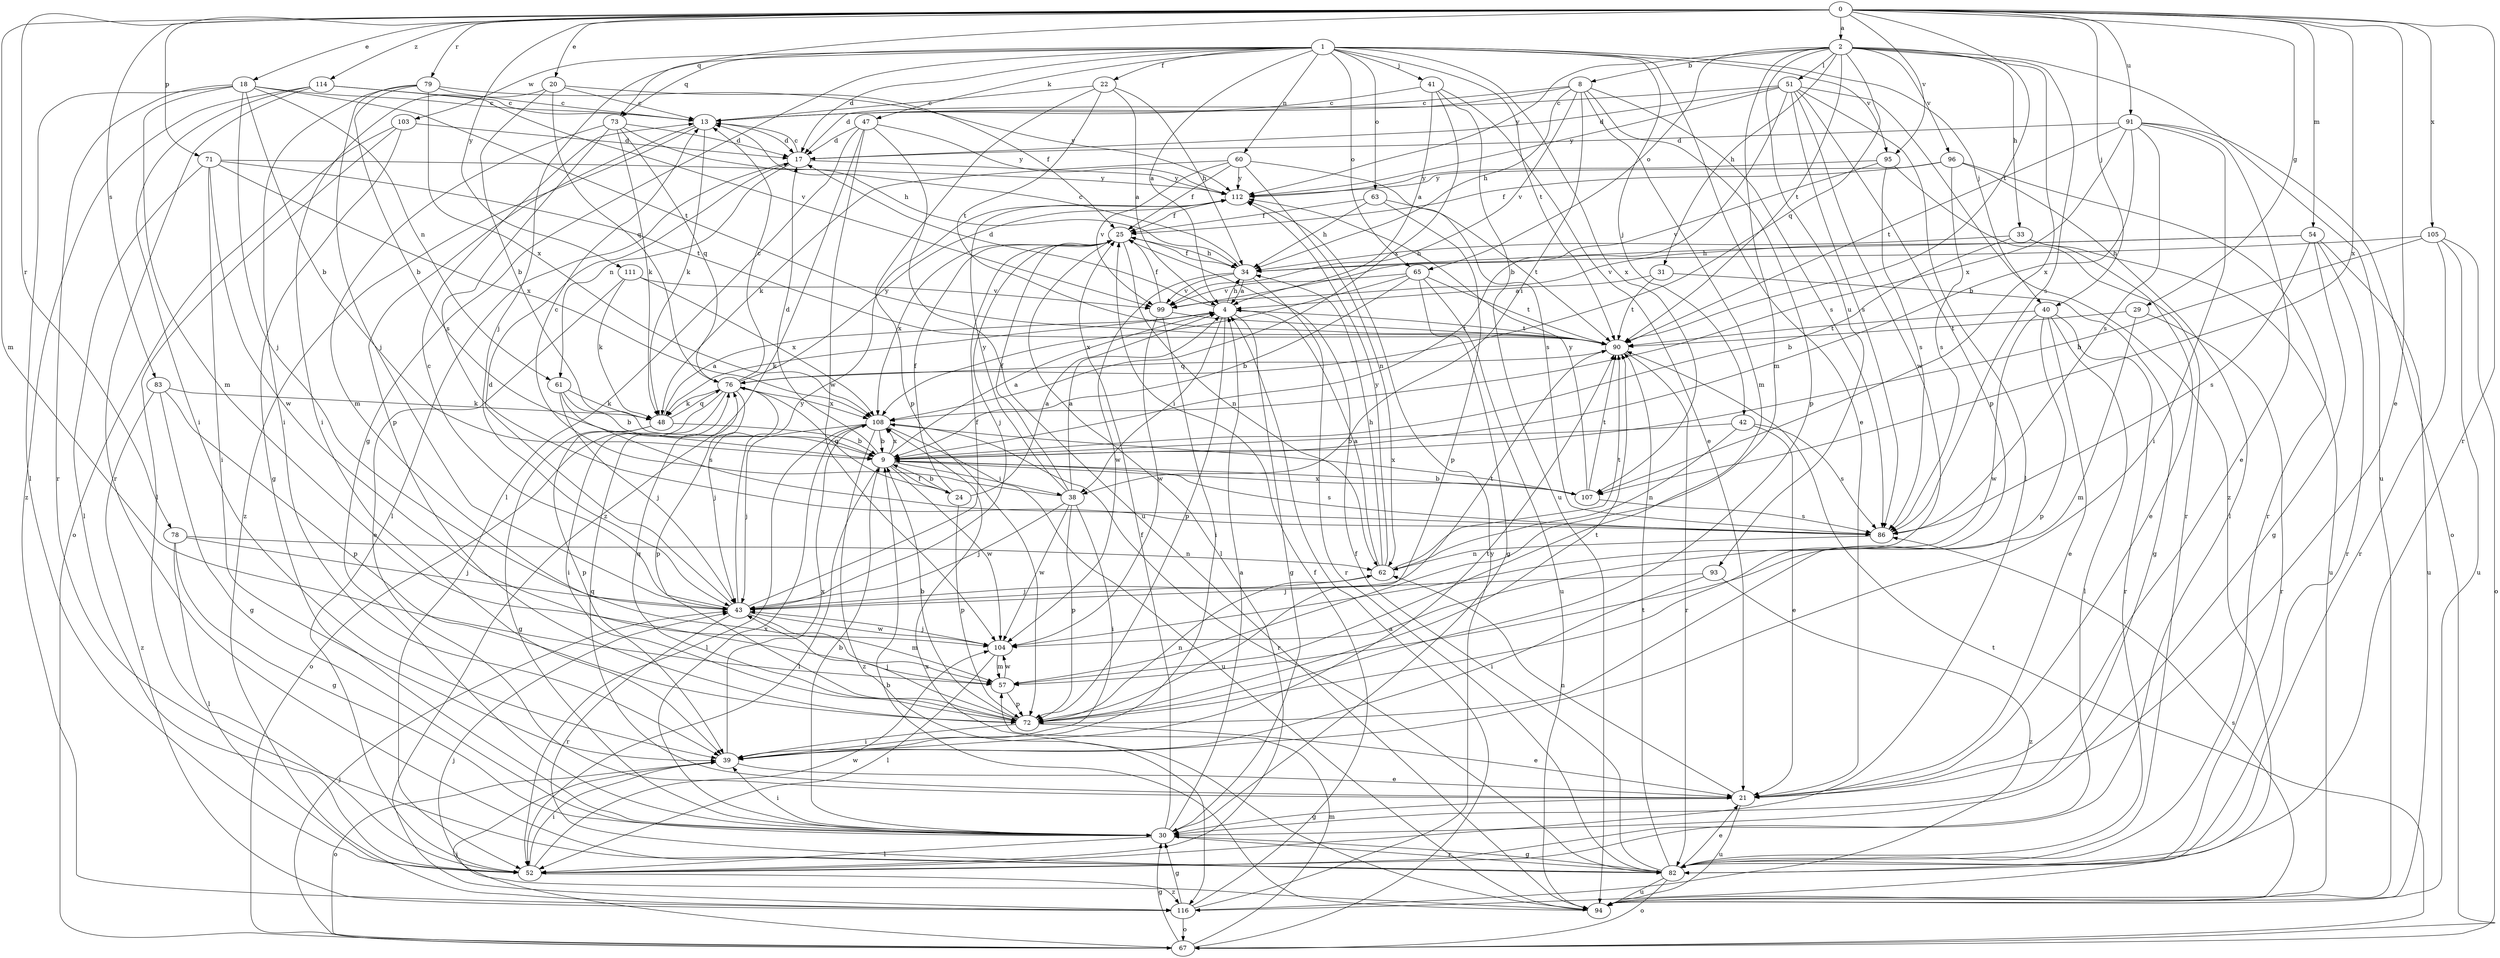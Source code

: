 strict digraph  {
0;
1;
2;
4;
8;
9;
13;
17;
18;
20;
21;
22;
24;
25;
29;
30;
31;
33;
34;
38;
39;
40;
41;
42;
43;
47;
48;
51;
52;
54;
57;
60;
61;
62;
63;
65;
67;
71;
72;
73;
76;
78;
79;
82;
83;
86;
90;
91;
93;
94;
95;
96;
99;
103;
104;
105;
107;
108;
111;
112;
114;
116;
0 -> 2  [label=a];
0 -> 18  [label=e];
0 -> 20  [label=e];
0 -> 21  [label=e];
0 -> 29  [label=g];
0 -> 40  [label=j];
0 -> 54  [label=m];
0 -> 57  [label=m];
0 -> 71  [label=p];
0 -> 73  [label=q];
0 -> 78  [label=r];
0 -> 79  [label=r];
0 -> 82  [label=r];
0 -> 83  [label=s];
0 -> 90  [label=t];
0 -> 91  [label=u];
0 -> 95  [label=v];
0 -> 105  [label=x];
0 -> 107  [label=x];
0 -> 111  [label=y];
0 -> 114  [label=z];
1 -> 4  [label=a];
1 -> 17  [label=d];
1 -> 21  [label=e];
1 -> 22  [label=f];
1 -> 30  [label=g];
1 -> 40  [label=j];
1 -> 41  [label=j];
1 -> 42  [label=j];
1 -> 43  [label=j];
1 -> 47  [label=k];
1 -> 60  [label=n];
1 -> 63  [label=o];
1 -> 65  [label=o];
1 -> 73  [label=q];
1 -> 90  [label=t];
1 -> 95  [label=v];
1 -> 103  [label=w];
1 -> 107  [label=x];
2 -> 8  [label=b];
2 -> 31  [label=h];
2 -> 33  [label=h];
2 -> 51  [label=l];
2 -> 57  [label=m];
2 -> 65  [label=o];
2 -> 76  [label=q];
2 -> 86  [label=s];
2 -> 90  [label=t];
2 -> 93  [label=u];
2 -> 94  [label=u];
2 -> 96  [label=v];
2 -> 107  [label=x];
2 -> 112  [label=y];
4 -> 17  [label=d];
4 -> 30  [label=g];
4 -> 34  [label=h];
4 -> 38  [label=i];
4 -> 48  [label=k];
4 -> 72  [label=p];
4 -> 90  [label=t];
8 -> 13  [label=c];
8 -> 17  [label=d];
8 -> 34  [label=h];
8 -> 38  [label=i];
8 -> 57  [label=m];
8 -> 72  [label=p];
8 -> 86  [label=s];
8 -> 99  [label=v];
9 -> 4  [label=a];
9 -> 17  [label=d];
9 -> 24  [label=f];
9 -> 38  [label=i];
9 -> 52  [label=l];
9 -> 86  [label=s];
9 -> 104  [label=w];
9 -> 107  [label=x];
9 -> 108  [label=x];
13 -> 17  [label=d];
13 -> 48  [label=k];
13 -> 72  [label=p];
13 -> 116  [label=z];
17 -> 13  [label=c];
17 -> 52  [label=l];
17 -> 61  [label=n];
17 -> 112  [label=y];
18 -> 9  [label=b];
18 -> 13  [label=c];
18 -> 43  [label=j];
18 -> 52  [label=l];
18 -> 57  [label=m];
18 -> 61  [label=n];
18 -> 82  [label=r];
18 -> 90  [label=t];
20 -> 9  [label=b];
20 -> 13  [label=c];
20 -> 25  [label=f];
20 -> 39  [label=i];
20 -> 76  [label=q];
21 -> 30  [label=g];
21 -> 62  [label=n];
21 -> 76  [label=q];
21 -> 94  [label=u];
22 -> 4  [label=a];
22 -> 13  [label=c];
22 -> 34  [label=h];
22 -> 72  [label=p];
22 -> 90  [label=t];
24 -> 4  [label=a];
24 -> 9  [label=b];
24 -> 25  [label=f];
24 -> 72  [label=p];
24 -> 76  [label=q];
25 -> 34  [label=h];
25 -> 43  [label=j];
25 -> 52  [label=l];
25 -> 62  [label=n];
25 -> 108  [label=x];
29 -> 57  [label=m];
29 -> 82  [label=r];
29 -> 90  [label=t];
30 -> 4  [label=a];
30 -> 9  [label=b];
30 -> 25  [label=f];
30 -> 39  [label=i];
30 -> 52  [label=l];
30 -> 82  [label=r];
30 -> 108  [label=x];
31 -> 4  [label=a];
31 -> 30  [label=g];
31 -> 90  [label=t];
33 -> 9  [label=b];
33 -> 21  [label=e];
33 -> 34  [label=h];
33 -> 94  [label=u];
34 -> 4  [label=a];
34 -> 13  [label=c];
34 -> 25  [label=f];
34 -> 82  [label=r];
34 -> 99  [label=v];
34 -> 104  [label=w];
38 -> 4  [label=a];
38 -> 13  [label=c];
38 -> 25  [label=f];
38 -> 39  [label=i];
38 -> 43  [label=j];
38 -> 72  [label=p];
38 -> 104  [label=w];
38 -> 112  [label=y];
39 -> 21  [label=e];
39 -> 67  [label=o];
39 -> 90  [label=t];
39 -> 108  [label=x];
40 -> 21  [label=e];
40 -> 52  [label=l];
40 -> 72  [label=p];
40 -> 82  [label=r];
40 -> 90  [label=t];
40 -> 104  [label=w];
41 -> 4  [label=a];
41 -> 13  [label=c];
41 -> 21  [label=e];
41 -> 94  [label=u];
41 -> 108  [label=x];
42 -> 9  [label=b];
42 -> 21  [label=e];
42 -> 62  [label=n];
42 -> 86  [label=s];
43 -> 13  [label=c];
43 -> 17  [label=d];
43 -> 25  [label=f];
43 -> 57  [label=m];
43 -> 82  [label=r];
43 -> 90  [label=t];
43 -> 104  [label=w];
43 -> 112  [label=y];
47 -> 17  [label=d];
47 -> 52  [label=l];
47 -> 94  [label=u];
47 -> 104  [label=w];
47 -> 112  [label=y];
47 -> 116  [label=z];
48 -> 4  [label=a];
48 -> 9  [label=b];
48 -> 30  [label=g];
48 -> 72  [label=p];
48 -> 76  [label=q];
51 -> 9  [label=b];
51 -> 13  [label=c];
51 -> 17  [label=d];
51 -> 52  [label=l];
51 -> 72  [label=p];
51 -> 86  [label=s];
51 -> 104  [label=w];
51 -> 112  [label=y];
51 -> 116  [label=z];
52 -> 39  [label=i];
52 -> 104  [label=w];
52 -> 116  [label=z];
54 -> 30  [label=g];
54 -> 34  [label=h];
54 -> 82  [label=r];
54 -> 86  [label=s];
54 -> 94  [label=u];
54 -> 99  [label=v];
57 -> 72  [label=p];
57 -> 104  [label=w];
60 -> 25  [label=f];
60 -> 48  [label=k];
60 -> 62  [label=n];
60 -> 86  [label=s];
60 -> 99  [label=v];
60 -> 112  [label=y];
61 -> 9  [label=b];
61 -> 43  [label=j];
61 -> 48  [label=k];
61 -> 86  [label=s];
62 -> 4  [label=a];
62 -> 34  [label=h];
62 -> 43  [label=j];
62 -> 90  [label=t];
62 -> 112  [label=y];
63 -> 25  [label=f];
63 -> 34  [label=h];
63 -> 72  [label=p];
63 -> 90  [label=t];
65 -> 9  [label=b];
65 -> 30  [label=g];
65 -> 90  [label=t];
65 -> 94  [label=u];
65 -> 99  [label=v];
65 -> 108  [label=x];
67 -> 4  [label=a];
67 -> 30  [label=g];
67 -> 39  [label=i];
67 -> 43  [label=j];
67 -> 57  [label=m];
67 -> 90  [label=t];
71 -> 39  [label=i];
71 -> 52  [label=l];
71 -> 90  [label=t];
71 -> 104  [label=w];
71 -> 108  [label=x];
71 -> 112  [label=y];
72 -> 9  [label=b];
72 -> 21  [label=e];
72 -> 39  [label=i];
72 -> 43  [label=j];
72 -> 62  [label=n];
72 -> 76  [label=q];
72 -> 90  [label=t];
73 -> 17  [label=d];
73 -> 34  [label=h];
73 -> 48  [label=k];
73 -> 57  [label=m];
73 -> 76  [label=q];
73 -> 86  [label=s];
76 -> 13  [label=c];
76 -> 39  [label=i];
76 -> 43  [label=j];
76 -> 48  [label=k];
76 -> 67  [label=o];
76 -> 72  [label=p];
76 -> 108  [label=x];
76 -> 112  [label=y];
78 -> 30  [label=g];
78 -> 43  [label=j];
78 -> 52  [label=l];
78 -> 62  [label=n];
79 -> 9  [label=b];
79 -> 13  [label=c];
79 -> 39  [label=i];
79 -> 43  [label=j];
79 -> 108  [label=x];
79 -> 112  [label=y];
82 -> 21  [label=e];
82 -> 25  [label=f];
82 -> 30  [label=g];
82 -> 67  [label=o];
82 -> 90  [label=t];
82 -> 94  [label=u];
83 -> 30  [label=g];
83 -> 48  [label=k];
83 -> 72  [label=p];
83 -> 116  [label=z];
86 -> 62  [label=n];
90 -> 76  [label=q];
90 -> 82  [label=r];
91 -> 9  [label=b];
91 -> 17  [label=d];
91 -> 21  [label=e];
91 -> 39  [label=i];
91 -> 67  [label=o];
91 -> 86  [label=s];
91 -> 90  [label=t];
91 -> 108  [label=x];
93 -> 39  [label=i];
93 -> 43  [label=j];
93 -> 116  [label=z];
94 -> 9  [label=b];
94 -> 43  [label=j];
94 -> 86  [label=s];
94 -> 108  [label=x];
95 -> 82  [label=r];
95 -> 86  [label=s];
95 -> 99  [label=v];
95 -> 112  [label=y];
96 -> 25  [label=f];
96 -> 52  [label=l];
96 -> 82  [label=r];
96 -> 86  [label=s];
96 -> 112  [label=y];
99 -> 25  [label=f];
99 -> 39  [label=i];
99 -> 90  [label=t];
99 -> 104  [label=w];
103 -> 17  [label=d];
103 -> 30  [label=g];
103 -> 52  [label=l];
103 -> 67  [label=o];
104 -> 43  [label=j];
104 -> 52  [label=l];
104 -> 57  [label=m];
105 -> 9  [label=b];
105 -> 34  [label=h];
105 -> 67  [label=o];
105 -> 82  [label=r];
105 -> 94  [label=u];
107 -> 9  [label=b];
107 -> 86  [label=s];
107 -> 90  [label=t];
107 -> 108  [label=x];
107 -> 112  [label=y];
108 -> 9  [label=b];
108 -> 43  [label=j];
108 -> 52  [label=l];
108 -> 82  [label=r];
108 -> 94  [label=u];
108 -> 116  [label=z];
111 -> 21  [label=e];
111 -> 48  [label=k];
111 -> 99  [label=v];
111 -> 108  [label=x];
112 -> 25  [label=f];
114 -> 13  [label=c];
114 -> 39  [label=i];
114 -> 82  [label=r];
114 -> 99  [label=v];
114 -> 116  [label=z];
116 -> 25  [label=f];
116 -> 30  [label=g];
116 -> 67  [label=o];
116 -> 112  [label=y];
}
